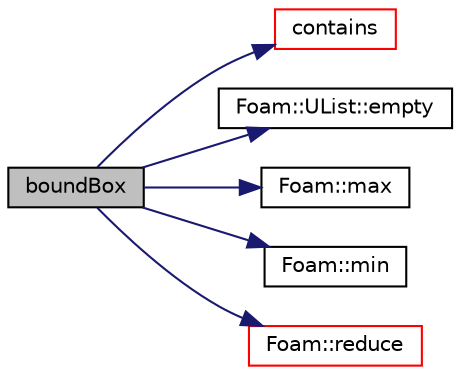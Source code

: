 digraph "boundBox"
{
  bgcolor="transparent";
  edge [fontname="Helvetica",fontsize="10",labelfontname="Helvetica",labelfontsize="10"];
  node [fontname="Helvetica",fontsize="10",shape=record];
  rankdir="LR";
  Node40 [label="boundBox",height=0.2,width=0.4,color="black", fillcolor="grey75", style="filled", fontcolor="black"];
  Node40 -> Node41 [color="midnightblue",fontsize="10",style="solid",fontname="Helvetica"];
  Node41 [label="contains",height=0.2,width=0.4,color="red",URL="$a28253.html#a7e701fa094ffe47c254aea533b94b572",tooltip="Contains point? (inside or on edge) "];
  Node40 -> Node45 [color="midnightblue",fontsize="10",style="solid",fontname="Helvetica"];
  Node45 [label="Foam::UList::empty",height=0.2,width=0.4,color="black",URL="$a26837.html#a644718bb2fb240de962dc3c9a1fdf0dc",tooltip="Return true if the UList is empty (ie, size() is zero) "];
  Node40 -> Node46 [color="midnightblue",fontsize="10",style="solid",fontname="Helvetica"];
  Node46 [label="Foam::max",height=0.2,width=0.4,color="black",URL="$a21851.html#ac993e906cf2774ae77e666bc24e81733"];
  Node40 -> Node47 [color="midnightblue",fontsize="10",style="solid",fontname="Helvetica"];
  Node47 [label="Foam::min",height=0.2,width=0.4,color="black",URL="$a21851.html#a253e112ad2d56d96230ff39ea7f442dc"];
  Node40 -> Node48 [color="midnightblue",fontsize="10",style="solid",fontname="Helvetica"];
  Node48 [label="Foam::reduce",height=0.2,width=0.4,color="red",URL="$a21851.html#a7ffd6af4acc2eb9ba72ee296b5ecda23"];
}
